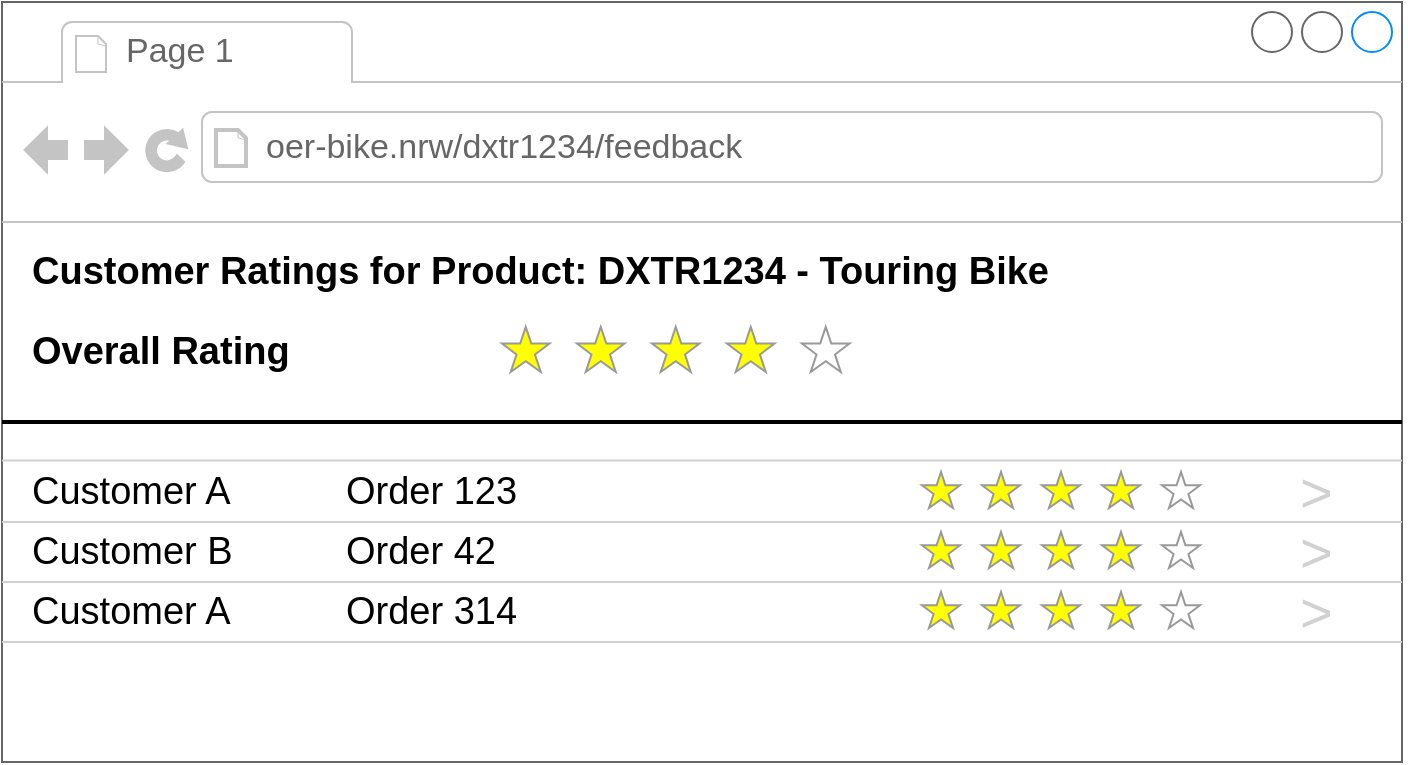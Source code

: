 <mxfile version="20.7.4" type="device"><diagram id="3hoNi8kvS2ZKiFu3ZqEa" name="Page-1"><mxGraphModel dx="1026" dy="743" grid="1" gridSize="10" guides="1" tooltips="1" connect="1" arrows="1" fold="1" page="1" pageScale="1" pageWidth="827" pageHeight="1169" math="0" shadow="0"><root><mxCell id="0"/><mxCell id="1" parent="0"/><mxCell id="2oov3N6pYuxioTin6JVZ-1" value="" style="strokeWidth=1;shadow=0;dashed=0;align=center;html=1;shape=mxgraph.mockup.containers.browserWindow;rSize=0;strokeColor=#666666;strokeColor2=#008cff;strokeColor3=#c4c4c4;mainText=,;recursiveResize=0;" parent="1" vertex="1"><mxGeometry x="160" y="10" width="700" height="380" as="geometry"/></mxCell><mxCell id="2oov3N6pYuxioTin6JVZ-2" value="Page 1" style="strokeWidth=1;shadow=0;dashed=0;align=center;html=1;shape=mxgraph.mockup.containers.anchor;fontSize=17;fontColor=#666666;align=left;" parent="2oov3N6pYuxioTin6JVZ-1" vertex="1"><mxGeometry x="60" y="12" width="110" height="26" as="geometry"/></mxCell><mxCell id="2oov3N6pYuxioTin6JVZ-3" value="oer-bike.nrw/dxtr1234/feedback" style="strokeWidth=1;shadow=0;dashed=0;align=center;html=1;shape=mxgraph.mockup.containers.anchor;rSize=0;fontSize=17;fontColor=#666666;align=left;" parent="2oov3N6pYuxioTin6JVZ-1" vertex="1"><mxGeometry x="130" y="60" width="250" height="26" as="geometry"/></mxCell><mxCell id="2oov3N6pYuxioTin6JVZ-5" value="" style="verticalLabelPosition=bottom;shadow=0;dashed=0;align=center;html=1;verticalAlign=top;strokeWidth=1;shape=mxgraph.mockup.misc.rating;strokeColor=#999999;fillColor=#ffff00;emptyFillColor=#ffffff;grade=4;ratingScale=5;ratingStyle=star;" parent="2oov3N6pYuxioTin6JVZ-1" vertex="1"><mxGeometry x="250" y="162.5" width="160" height="25" as="geometry"/></mxCell><mxCell id="2oov3N6pYuxioTin6JVZ-6" value="&lt;b style=&quot;font-size: 19px;&quot;&gt;&lt;font style=&quot;font-size: 19px;&quot;&gt;Customer Ratings for Product: DXTR1234 - Touring Bike&lt;/font&gt;&lt;/b&gt;" style="text;html=1;strokeColor=none;fillColor=none;align=left;verticalAlign=middle;whiteSpace=wrap;rounded=0;fontSize=19;" parent="2oov3N6pYuxioTin6JVZ-1" vertex="1"><mxGeometry x="13" y="120" width="537" height="30" as="geometry"/></mxCell><mxCell id="2oov3N6pYuxioTin6JVZ-7" value="Customer A" style="text;html=1;strokeColor=none;fillColor=none;align=left;verticalAlign=middle;whiteSpace=wrap;rounded=0;fontSize=19;" parent="2oov3N6pYuxioTin6JVZ-1" vertex="1"><mxGeometry x="13" y="230" width="140" height="30" as="geometry"/></mxCell><mxCell id="2oov3N6pYuxioTin6JVZ-9" value="" style="verticalLabelPosition=bottom;shadow=0;dashed=0;align=center;html=1;verticalAlign=top;strokeWidth=1;shape=mxgraph.mockup.misc.rating;strokeColor=#999999;fillColor=#ffff00;emptyFillColor=#ffffff;grade=4;ratingScale=5;ratingStyle=star;" parent="2oov3N6pYuxioTin6JVZ-1" vertex="1"><mxGeometry x="460" y="265" width="150" height="20" as="geometry"/></mxCell><mxCell id="2oov3N6pYuxioTin6JVZ-10" value="Customer B" style="text;html=1;strokeColor=none;fillColor=none;align=left;verticalAlign=middle;whiteSpace=wrap;rounded=0;fontSize=19;" parent="2oov3N6pYuxioTin6JVZ-1" vertex="1"><mxGeometry x="13" y="260" width="140" height="30" as="geometry"/></mxCell><mxCell id="2oov3N6pYuxioTin6JVZ-18" value="" style="verticalLabelPosition=bottom;shadow=0;dashed=0;align=center;html=1;verticalAlign=top;strokeWidth=1;shape=mxgraph.mockup.misc.rating;strokeColor=#999999;fillColor=#ffff00;emptyFillColor=#ffffff;grade=4;ratingScale=5;ratingStyle=star;" parent="2oov3N6pYuxioTin6JVZ-1" vertex="1"><mxGeometry x="460" y="295" width="150" height="20" as="geometry"/></mxCell><mxCell id="2oov3N6pYuxioTin6JVZ-19" value="Customer A" style="text;html=1;strokeColor=none;fillColor=none;align=left;verticalAlign=middle;whiteSpace=wrap;rounded=0;fontSize=19;" parent="2oov3N6pYuxioTin6JVZ-1" vertex="1"><mxGeometry x="13" y="290" width="140" height="30" as="geometry"/></mxCell><mxCell id="2oov3N6pYuxioTin6JVZ-20" value="&lt;b style=&quot;font-size: 19px;&quot;&gt;&lt;font style=&quot;font-size: 19px;&quot;&gt;Overall Rating&lt;/font&gt;&lt;/b&gt;" style="text;html=1;strokeColor=none;fillColor=none;align=left;verticalAlign=middle;whiteSpace=wrap;rounded=0;fontSize=19;" parent="2oov3N6pYuxioTin6JVZ-1" vertex="1"><mxGeometry x="13" y="160" width="217" height="30" as="geometry"/></mxCell><mxCell id="2oov3N6pYuxioTin6JVZ-21" value="" style="verticalLabelPosition=bottom;shadow=0;dashed=0;align=center;html=1;verticalAlign=top;strokeWidth=1;shape=mxgraph.mockup.misc.rating;strokeColor=#999999;fillColor=#ffff00;emptyFillColor=#ffffff;grade=4;ratingScale=5;ratingStyle=star;" parent="2oov3N6pYuxioTin6JVZ-1" vertex="1"><mxGeometry x="460" y="235" width="150" height="20" as="geometry"/></mxCell><mxCell id="2oov3N6pYuxioTin6JVZ-22" value="Order 123" style="text;html=1;strokeColor=none;fillColor=none;align=left;verticalAlign=middle;whiteSpace=wrap;rounded=0;fontSize=19;" parent="2oov3N6pYuxioTin6JVZ-1" vertex="1"><mxGeometry x="170" y="230" width="140" height="30" as="geometry"/></mxCell><mxCell id="2oov3N6pYuxioTin6JVZ-23" value="Order 42" style="text;html=1;strokeColor=none;fillColor=none;align=left;verticalAlign=middle;whiteSpace=wrap;rounded=0;fontSize=19;" parent="2oov3N6pYuxioTin6JVZ-1" vertex="1"><mxGeometry x="170" y="260" width="140" height="30" as="geometry"/></mxCell><mxCell id="2oov3N6pYuxioTin6JVZ-24" value="Order 314" style="text;html=1;strokeColor=none;fillColor=none;align=left;verticalAlign=middle;whiteSpace=wrap;rounded=0;fontSize=19;" parent="2oov3N6pYuxioTin6JVZ-1" vertex="1"><mxGeometry x="170" y="290" width="140" height="30" as="geometry"/></mxCell><mxCell id="2oov3N6pYuxioTin6JVZ-25" value="" style="endArrow=none;html=1;rounded=0;fontSize=19;strokeWidth=2;" parent="2oov3N6pYuxioTin6JVZ-1" edge="1"><mxGeometry width="50" height="50" relative="1" as="geometry"><mxPoint y="210" as="sourcePoint"/><mxPoint x="700" y="210" as="targetPoint"/></mxGeometry></mxCell><mxCell id="2oov3N6pYuxioTin6JVZ-42" value="" style="endArrow=none;html=1;rounded=0;fontSize=19;strokeWidth=1;strokeColor=#D1D1D1;" parent="2oov3N6pYuxioTin6JVZ-1" edge="1"><mxGeometry width="50" height="50" relative="1" as="geometry"><mxPoint y="260" as="sourcePoint"/><mxPoint x="700.0" y="260" as="targetPoint"/></mxGeometry></mxCell><mxCell id="2oov3N6pYuxioTin6JVZ-43" value="" style="endArrow=none;html=1;rounded=0;fontSize=19;strokeWidth=1;strokeColor=#D1D1D1;" parent="2oov3N6pYuxioTin6JVZ-1" edge="1"><mxGeometry width="50" height="50" relative="1" as="geometry"><mxPoint y="290" as="sourcePoint"/><mxPoint x="700.0" y="290" as="targetPoint"/></mxGeometry></mxCell><mxCell id="2oov3N6pYuxioTin6JVZ-44" value="" style="endArrow=none;html=1;rounded=0;fontSize=19;strokeWidth=1;strokeColor=#D1D1D1;" parent="2oov3N6pYuxioTin6JVZ-1" edge="1"><mxGeometry width="50" height="50" relative="1" as="geometry"><mxPoint y="320" as="sourcePoint"/><mxPoint x="700.0" y="320" as="targetPoint"/></mxGeometry></mxCell><mxCell id="2oov3N6pYuxioTin6JVZ-45" value="" style="endArrow=none;html=1;rounded=0;fontSize=19;strokeWidth=1;strokeColor=#D1D1D1;" parent="2oov3N6pYuxioTin6JVZ-1" edge="1"><mxGeometry width="50" height="50" relative="1" as="geometry"><mxPoint y="229.31" as="sourcePoint"/><mxPoint x="700.0" y="229.31" as="targetPoint"/></mxGeometry></mxCell><mxCell id="2oov3N6pYuxioTin6JVZ-46" value="&amp;gt;" style="text;html=1;strokeColor=none;fillColor=none;align=left;verticalAlign=middle;whiteSpace=wrap;rounded=0;fontSize=28;strokeWidth=8;fontColor=#D1D1D1;" parent="2oov3N6pYuxioTin6JVZ-1" vertex="1"><mxGeometry x="647" y="230" width="20" height="30" as="geometry"/></mxCell><mxCell id="2oov3N6pYuxioTin6JVZ-47" value="&amp;gt;" style="text;html=1;strokeColor=none;fillColor=none;align=left;verticalAlign=middle;whiteSpace=wrap;rounded=0;fontSize=28;strokeWidth=8;fontColor=#D1D1D1;" parent="2oov3N6pYuxioTin6JVZ-1" vertex="1"><mxGeometry x="647" y="260" width="20" height="30" as="geometry"/></mxCell><mxCell id="2oov3N6pYuxioTin6JVZ-48" value="&amp;gt;" style="text;html=1;strokeColor=none;fillColor=none;align=left;verticalAlign=middle;whiteSpace=wrap;rounded=0;fontSize=28;strokeWidth=8;fontColor=#D1D1D1;" parent="2oov3N6pYuxioTin6JVZ-1" vertex="1"><mxGeometry x="647" y="290" width="20" height="30" as="geometry"/></mxCell></root></mxGraphModel></diagram></mxfile>